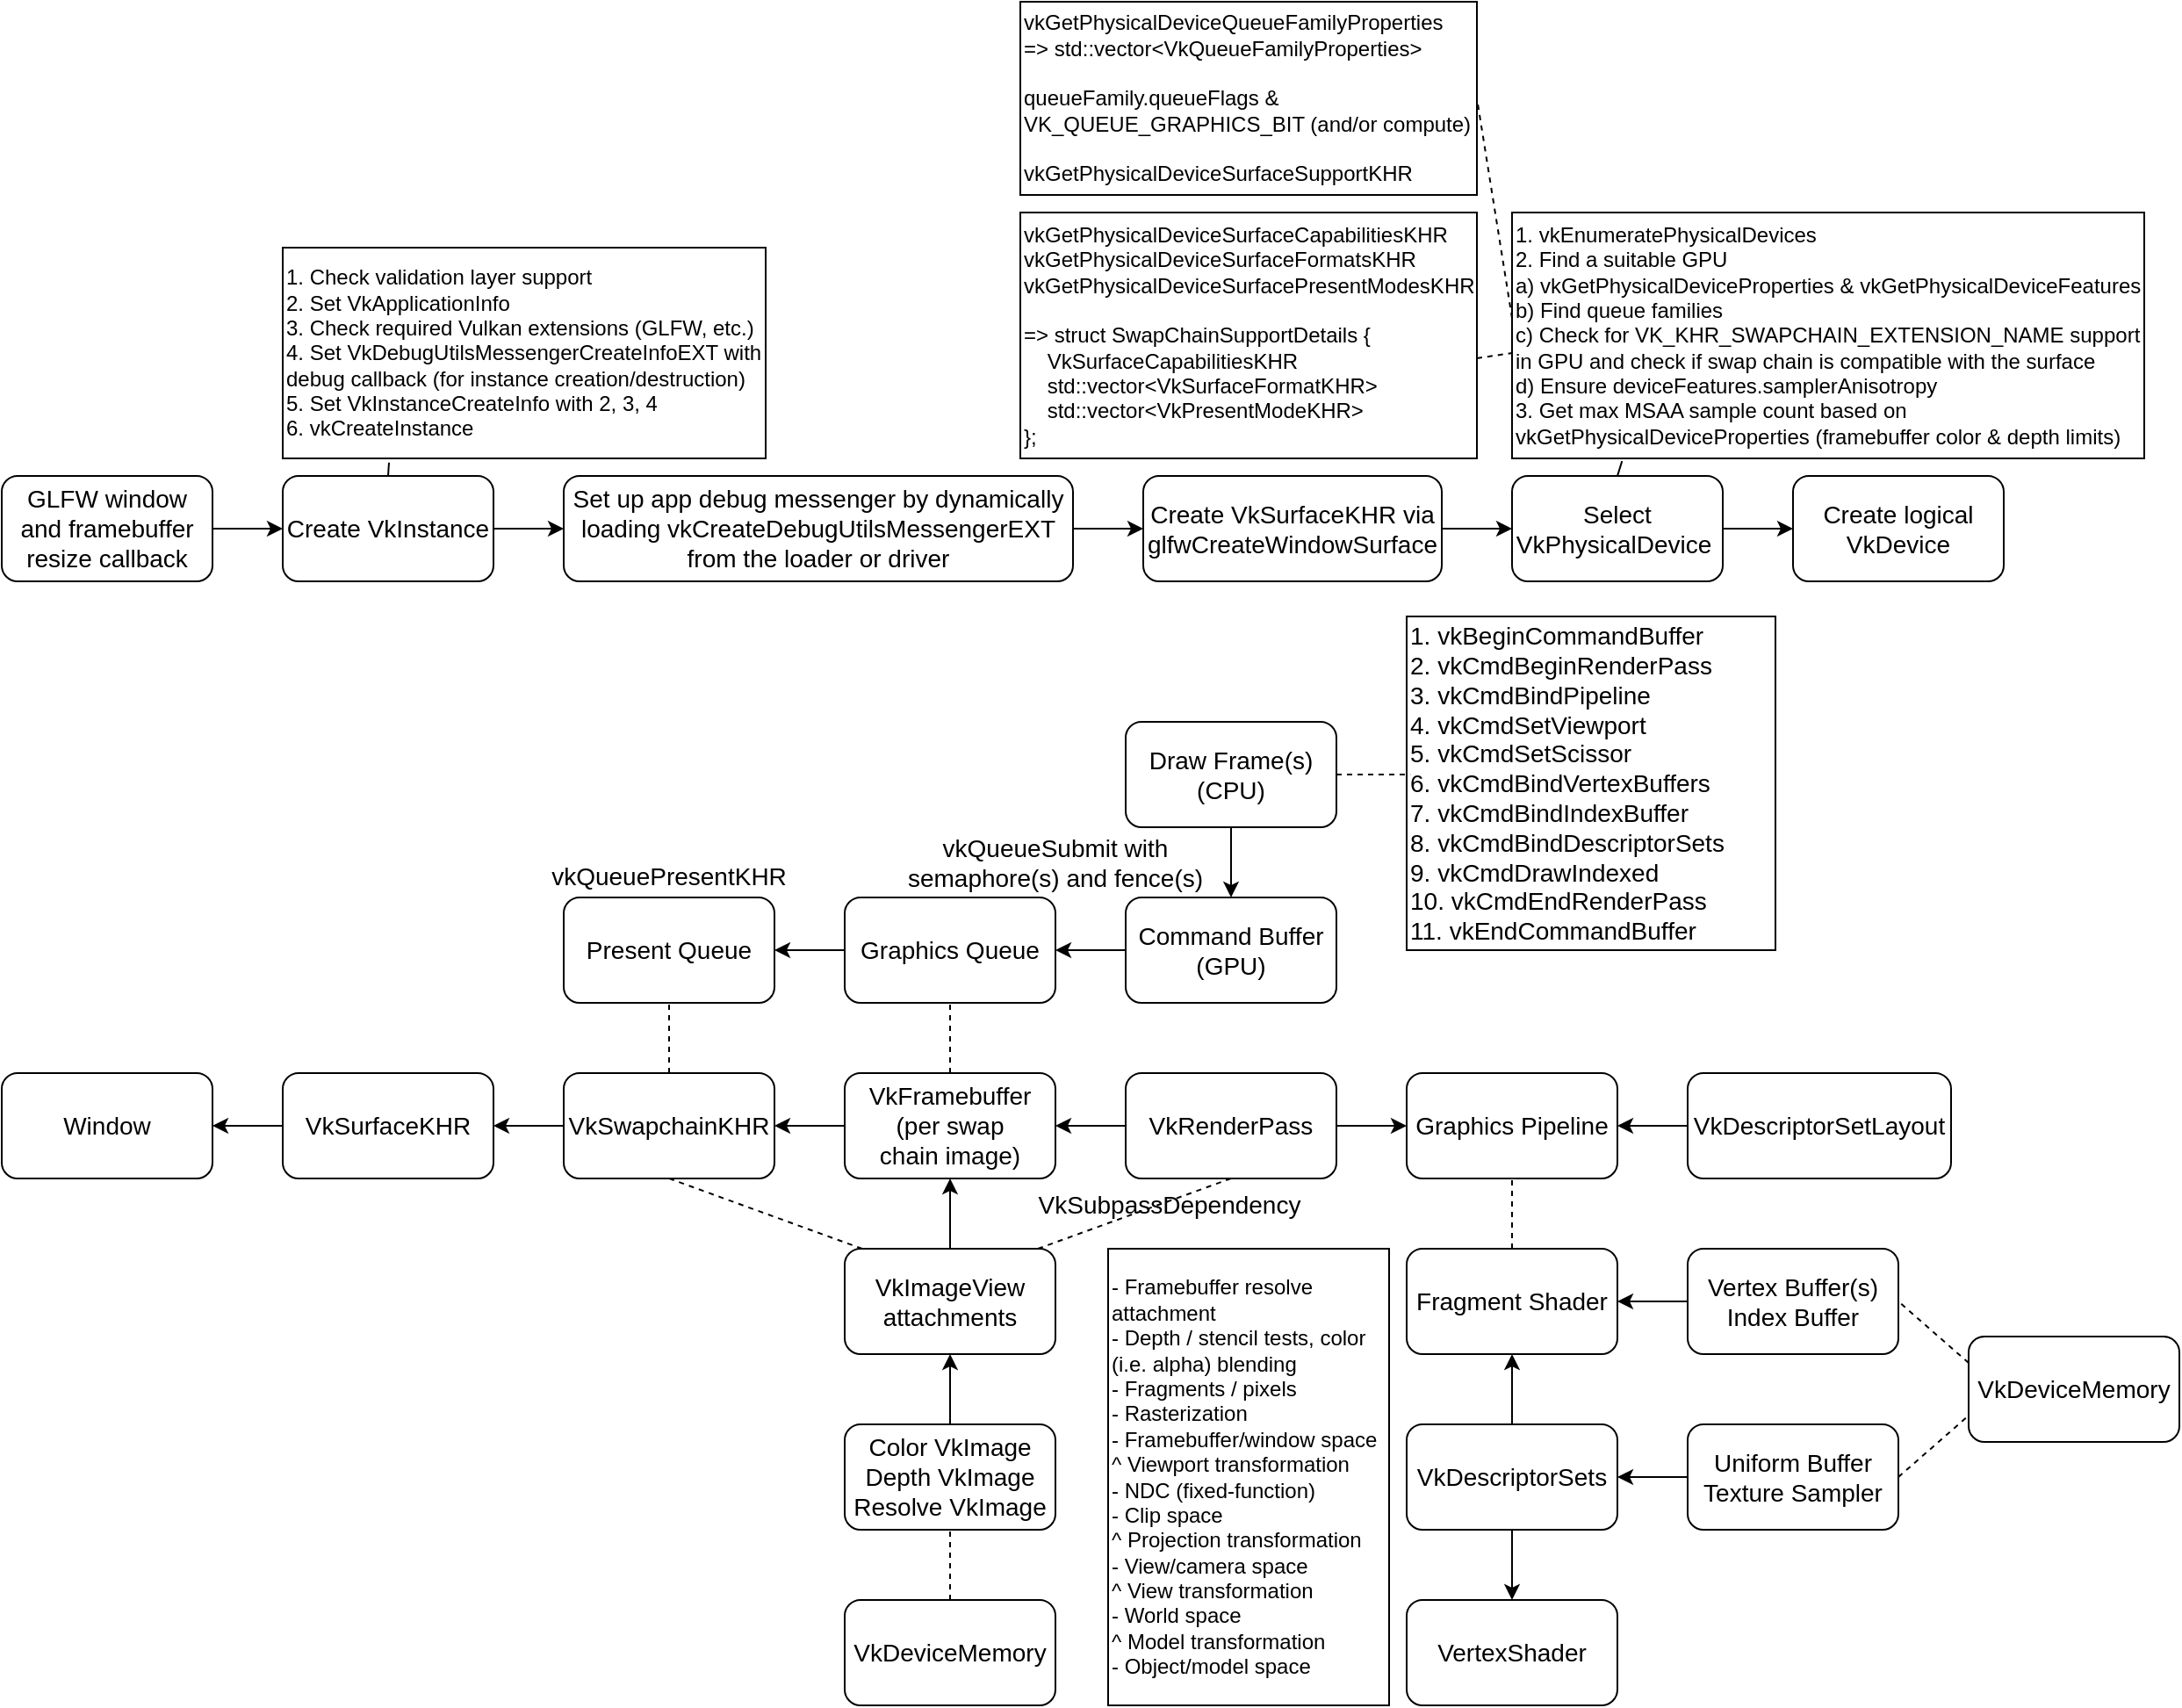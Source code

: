 <mxfile version="24.2.0" type="device">
  <diagram name="Page-1" id="_fkxvZBQSQZJkFAyOJGf">
    <mxGraphModel dx="1235" dy="1714" grid="1" gridSize="10" guides="1" tooltips="1" connect="1" arrows="1" fold="1" page="1" pageScale="1" pageWidth="850" pageHeight="1100" math="0" shadow="0">
      <root>
        <mxCell id="0" />
        <mxCell id="1" parent="0" />
        <mxCell id="I5Z_sufWO4S1ydB13wSw-4" value="&lt;div&gt;&lt;span style=&quot;font-size: 14px;&quot;&gt;GLFW window and framebuffer resize callback&lt;/span&gt;&lt;/div&gt;" style="rounded=1;whiteSpace=wrap;html=1;" vertex="1" parent="1">
          <mxGeometry x="40" y="40" width="120" height="60" as="geometry" />
        </mxCell>
        <mxCell id="I5Z_sufWO4S1ydB13wSw-5" value="&lt;div&gt;&lt;span style=&quot;font-size: 14px;&quot;&gt;Create VkInstance&lt;/span&gt;&lt;/div&gt;" style="rounded=1;whiteSpace=wrap;html=1;" vertex="1" parent="1">
          <mxGeometry x="200" y="40" width="120" height="60" as="geometry" />
        </mxCell>
        <mxCell id="I5Z_sufWO4S1ydB13wSw-6" value="&lt;div&gt;&lt;span style=&quot;font-size: 14px;&quot;&gt;Set up app debug messenger by dynamically loading&amp;nbsp;&lt;/span&gt;&lt;span style=&quot;background-color: initial; font-size: 14px;&quot;&gt;vkCreateDebugUtilsMessengerEXT from the loader or driver&lt;/span&gt;&lt;/div&gt;" style="rounded=1;whiteSpace=wrap;html=1;" vertex="1" parent="1">
          <mxGeometry x="360" y="40" width="290" height="60" as="geometry" />
        </mxCell>
        <mxCell id="I5Z_sufWO4S1ydB13wSw-7" value="&lt;div&gt;&lt;span style=&quot;font-size: 14px;&quot;&gt;Create VkSurfaceKHR via glfwCreateWindowSurface&lt;/span&gt;&lt;/div&gt;" style="rounded=1;whiteSpace=wrap;html=1;" vertex="1" parent="1">
          <mxGeometry x="690" y="40" width="170" height="60" as="geometry" />
        </mxCell>
        <mxCell id="I5Z_sufWO4S1ydB13wSw-8" value="" style="endArrow=classic;html=1;rounded=0;exitX=1;exitY=0.5;exitDx=0;exitDy=0;entryX=0;entryY=0.5;entryDx=0;entryDy=0;" edge="1" parent="1" source="I5Z_sufWO4S1ydB13wSw-4" target="I5Z_sufWO4S1ydB13wSw-5">
          <mxGeometry width="50" height="50" relative="1" as="geometry">
            <mxPoint x="200" y="170" as="sourcePoint" />
            <mxPoint x="250" y="120" as="targetPoint" />
          </mxGeometry>
        </mxCell>
        <mxCell id="I5Z_sufWO4S1ydB13wSw-9" value="" style="endArrow=classic;html=1;rounded=0;exitX=1;exitY=0.5;exitDx=0;exitDy=0;entryX=0;entryY=0.5;entryDx=0;entryDy=0;" edge="1" parent="1" source="I5Z_sufWO4S1ydB13wSw-5" target="I5Z_sufWO4S1ydB13wSw-6">
          <mxGeometry width="50" height="50" relative="1" as="geometry">
            <mxPoint x="340" y="160" as="sourcePoint" />
            <mxPoint x="390" y="110" as="targetPoint" />
          </mxGeometry>
        </mxCell>
        <mxCell id="I5Z_sufWO4S1ydB13wSw-10" value="" style="endArrow=classic;html=1;rounded=0;exitX=1;exitY=0.5;exitDx=0;exitDy=0;entryX=0;entryY=0.5;entryDx=0;entryDy=0;" edge="1" parent="1" source="I5Z_sufWO4S1ydB13wSw-6" target="I5Z_sufWO4S1ydB13wSw-7">
          <mxGeometry width="50" height="50" relative="1" as="geometry">
            <mxPoint x="510" y="140" as="sourcePoint" />
            <mxPoint x="560" y="90" as="targetPoint" />
          </mxGeometry>
        </mxCell>
        <mxCell id="I5Z_sufWO4S1ydB13wSw-11" value="&lt;div&gt;&lt;span style=&quot;font-size: 14px;&quot;&gt;Select VkPhysicalDevice&amp;nbsp;&lt;/span&gt;&lt;/div&gt;" style="rounded=1;whiteSpace=wrap;html=1;" vertex="1" parent="1">
          <mxGeometry x="900" y="40" width="120" height="60" as="geometry" />
        </mxCell>
        <mxCell id="I5Z_sufWO4S1ydB13wSw-12" value="" style="endArrow=classic;html=1;rounded=0;exitX=1;exitY=0.5;exitDx=0;exitDy=0;entryX=0;entryY=0.5;entryDx=0;entryDy=0;" edge="1" parent="1" source="I5Z_sufWO4S1ydB13wSw-7" target="I5Z_sufWO4S1ydB13wSw-11">
          <mxGeometry width="50" height="50" relative="1" as="geometry">
            <mxPoint x="680" y="190" as="sourcePoint" />
            <mxPoint x="730" y="140" as="targetPoint" />
          </mxGeometry>
        </mxCell>
        <mxCell id="I5Z_sufWO4S1ydB13wSw-13" value="&lt;div&gt;&lt;span style=&quot;font-size: 14px;&quot;&gt;Create logical VkDevice&lt;/span&gt;&lt;/div&gt;" style="rounded=1;whiteSpace=wrap;html=1;" vertex="1" parent="1">
          <mxGeometry x="1060" y="40" width="120" height="60" as="geometry" />
        </mxCell>
        <mxCell id="I5Z_sufWO4S1ydB13wSw-14" value="" style="endArrow=classic;html=1;rounded=0;exitX=1;exitY=0.5;exitDx=0;exitDy=0;entryX=0;entryY=0.5;entryDx=0;entryDy=0;" edge="1" parent="1" source="I5Z_sufWO4S1ydB13wSw-11" target="I5Z_sufWO4S1ydB13wSw-13">
          <mxGeometry width="50" height="50" relative="1" as="geometry">
            <mxPoint x="800" y="140" as="sourcePoint" />
            <mxPoint x="850" y="90" as="targetPoint" />
          </mxGeometry>
        </mxCell>
        <mxCell id="I5Z_sufWO4S1ydB13wSw-15" value="1. Check validation layer support&lt;div&gt;2. Set VkApplicationInfo&lt;/div&gt;&lt;div&gt;3. Check required Vulkan extensions (GLFW, etc.)&lt;/div&gt;&lt;div&gt;4. Set VkDebugUtilsMessengerCreateInfoEXT with debug callback (for instance creation/destruction)&lt;/div&gt;&lt;div&gt;5. Set VkInstanceCreateInfo with 2, 3, 4&lt;/div&gt;&lt;div&gt;6. vkCreateInstance&lt;/div&gt;" style="rounded=0;whiteSpace=wrap;html=1;align=left;" vertex="1" parent="1">
          <mxGeometry x="200" y="-90" width="275" height="120" as="geometry" />
        </mxCell>
        <mxCell id="I5Z_sufWO4S1ydB13wSw-17" value="1. vkEnumeratePhysicalDevices&lt;div&gt;2. Find a suitable GPU&lt;/div&gt;&lt;div&gt;a) vkGetPhysicalDeviceProperties &amp;amp; vkGetPhysicalDeviceFeatures&lt;/div&gt;&lt;div&gt;b) Find queue families&lt;/div&gt;&lt;div&gt;c) Check for&amp;nbsp;VK_KHR_SWAPCHAIN_EXTENSION_NAME support in GPU and check if swap chain is compatible with the surface&lt;/div&gt;&lt;div&gt;d) Ensure deviceFeatures.samplerAnisotropy&lt;/div&gt;&lt;div&gt;3. Get max MSAA sample count based on vkGetPhysicalDeviceProperties (framebuffer color &amp;amp; depth limits)&lt;/div&gt;" style="rounded=0;whiteSpace=wrap;html=1;align=left;" vertex="1" parent="1">
          <mxGeometry x="900" y="-110" width="360" height="140" as="geometry" />
        </mxCell>
        <mxCell id="I5Z_sufWO4S1ydB13wSw-18" value="vkGetPhysicalDeviceSurfaceCapabilitiesKHR&lt;div&gt;vkGetPhysicalDeviceSurfaceFormatsKHR&lt;/div&gt;&lt;div&gt;vkGetPhysicalDeviceSurfacePresentModesKHR&lt;/div&gt;&lt;div&gt;&lt;br&gt;&lt;/div&gt;&lt;div&gt;=&amp;gt; struct SwapChainSupportDetails {&lt;/div&gt;&lt;div&gt;&amp;nbsp; &amp;nbsp; VkSurfaceCapabilitiesKHR&lt;/div&gt;&lt;div&gt;&amp;nbsp; &amp;nbsp; std::vector&amp;lt;VkSurfaceFormatKHR&amp;gt;&lt;/div&gt;&lt;div&gt;&amp;nbsp; &amp;nbsp; std::vector&amp;lt;VkPresentModeKHR&amp;gt;&lt;/div&gt;&lt;div&gt;};&lt;/div&gt;" style="rounded=0;whiteSpace=wrap;html=1;align=left;" vertex="1" parent="1">
          <mxGeometry x="620" y="-110" width="260" height="140" as="geometry" />
        </mxCell>
        <mxCell id="I5Z_sufWO4S1ydB13wSw-20" value="" style="endArrow=none;dashed=1;html=1;rounded=0;" edge="1" parent="1">
          <mxGeometry width="50" height="50" relative="1" as="geometry">
            <mxPoint x="880" y="-27" as="sourcePoint" />
            <mxPoint x="900" y="-30" as="targetPoint" />
          </mxGeometry>
        </mxCell>
        <mxCell id="I5Z_sufWO4S1ydB13wSw-21" value="vkGetPhysicalDeviceQueueFamilyProperties &lt;br&gt;=&amp;gt; std::vector&amp;lt;VkQueueFamilyProperties&amp;gt;&lt;div&gt;&lt;br&gt;&lt;div&gt;queueFamily.queueFlags &amp;amp; VK_QUEUE_GRAPHICS_BIT (and/or compute)&lt;/div&gt;&lt;div&gt;&lt;br&gt;&lt;div&gt;vkGetPhysicalDeviceSurfaceSupportKHR&lt;/div&gt;&lt;/div&gt;&lt;/div&gt;" style="rounded=0;whiteSpace=wrap;html=1;align=left;" vertex="1" parent="1">
          <mxGeometry x="620" y="-230" width="260" height="110" as="geometry" />
        </mxCell>
        <mxCell id="I5Z_sufWO4S1ydB13wSw-22" value="" style="endArrow=none;dashed=1;html=1;rounded=0;entryX=1;entryY=0.5;entryDx=0;entryDy=0;" edge="1" parent="1" target="I5Z_sufWO4S1ydB13wSw-21">
          <mxGeometry width="50" height="50" relative="1" as="geometry">
            <mxPoint x="900" y="-50" as="sourcePoint" />
            <mxPoint x="950" y="-180" as="targetPoint" />
          </mxGeometry>
        </mxCell>
        <mxCell id="I5Z_sufWO4S1ydB13wSw-24" value="" style="endArrow=none;html=1;rounded=0;exitX=0.5;exitY=0;exitDx=0;exitDy=0;entryX=0.174;entryY=1.011;entryDx=0;entryDy=0;entryPerimeter=0;" edge="1" parent="1" source="I5Z_sufWO4S1ydB13wSw-11" target="I5Z_sufWO4S1ydB13wSw-17">
          <mxGeometry width="50" height="50" relative="1" as="geometry">
            <mxPoint x="970" y="190" as="sourcePoint" />
            <mxPoint x="1020" y="140" as="targetPoint" />
          </mxGeometry>
        </mxCell>
        <mxCell id="I5Z_sufWO4S1ydB13wSw-25" value="" style="endArrow=none;html=1;rounded=0;exitX=0.5;exitY=0;exitDx=0;exitDy=0;entryX=0.22;entryY=1.02;entryDx=0;entryDy=0;entryPerimeter=0;" edge="1" parent="1" source="I5Z_sufWO4S1ydB13wSw-5" target="I5Z_sufWO4S1ydB13wSw-15">
          <mxGeometry width="50" height="50" relative="1" as="geometry">
            <mxPoint x="140" y="40" as="sourcePoint" />
            <mxPoint x="190" y="-10" as="targetPoint" />
          </mxGeometry>
        </mxCell>
        <mxCell id="I5Z_sufWO4S1ydB13wSw-26" value="&lt;div&gt;&lt;span style=&quot;font-size: 14px;&quot;&gt;VkSwapchainKHR&lt;/span&gt;&lt;/div&gt;" style="rounded=1;whiteSpace=wrap;html=1;" vertex="1" parent="1">
          <mxGeometry x="360" y="380" width="120" height="60" as="geometry" />
        </mxCell>
        <mxCell id="I5Z_sufWO4S1ydB13wSw-27" value="&lt;div&gt;&lt;span style=&quot;font-size: 14px;&quot;&gt;VkSurfaceKHR&lt;/span&gt;&lt;/div&gt;" style="rounded=1;whiteSpace=wrap;html=1;" vertex="1" parent="1">
          <mxGeometry x="200" y="380" width="120" height="60" as="geometry" />
        </mxCell>
        <mxCell id="I5Z_sufWO4S1ydB13wSw-28" value="&lt;div&gt;&lt;span style=&quot;font-size: 14px;&quot;&gt;Window&lt;/span&gt;&lt;/div&gt;" style="rounded=1;whiteSpace=wrap;html=1;" vertex="1" parent="1">
          <mxGeometry x="40" y="380" width="120" height="60" as="geometry" />
        </mxCell>
        <mxCell id="I5Z_sufWO4S1ydB13wSw-29" value="" style="endArrow=classic;html=1;rounded=0;entryX=1;entryY=0.5;entryDx=0;entryDy=0;exitX=0;exitY=0.5;exitDx=0;exitDy=0;" edge="1" parent="1" source="I5Z_sufWO4S1ydB13wSw-26" target="I5Z_sufWO4S1ydB13wSw-27">
          <mxGeometry width="50" height="50" relative="1" as="geometry">
            <mxPoint x="340" y="550" as="sourcePoint" />
            <mxPoint x="390" y="500" as="targetPoint" />
          </mxGeometry>
        </mxCell>
        <mxCell id="I5Z_sufWO4S1ydB13wSw-30" value="" style="endArrow=classic;html=1;rounded=0;entryX=1;entryY=0.5;entryDx=0;entryDy=0;exitX=0;exitY=0.5;exitDx=0;exitDy=0;" edge="1" parent="1" source="I5Z_sufWO4S1ydB13wSw-27" target="I5Z_sufWO4S1ydB13wSw-28">
          <mxGeometry width="50" height="50" relative="1" as="geometry">
            <mxPoint x="160" y="550" as="sourcePoint" />
            <mxPoint x="210" y="500" as="targetPoint" />
          </mxGeometry>
        </mxCell>
        <mxCell id="I5Z_sufWO4S1ydB13wSw-31" value="&lt;div&gt;&lt;span style=&quot;font-size: 14px;&quot;&gt;VkFramebuffer (per swap &lt;br&gt;chain image)&lt;/span&gt;&lt;/div&gt;" style="rounded=1;whiteSpace=wrap;html=1;" vertex="1" parent="1">
          <mxGeometry x="520" y="380" width="120" height="60" as="geometry" />
        </mxCell>
        <mxCell id="I5Z_sufWO4S1ydB13wSw-32" value="" style="endArrow=classic;html=1;rounded=0;entryX=1;entryY=0.5;entryDx=0;entryDy=0;exitX=0;exitY=0.5;exitDx=0;exitDy=0;" edge="1" parent="1" source="I5Z_sufWO4S1ydB13wSw-31" target="I5Z_sufWO4S1ydB13wSw-26">
          <mxGeometry width="50" height="50" relative="1" as="geometry">
            <mxPoint x="470" y="530" as="sourcePoint" />
            <mxPoint x="520" y="480" as="targetPoint" />
          </mxGeometry>
        </mxCell>
        <mxCell id="I5Z_sufWO4S1ydB13wSw-33" value="&lt;div&gt;&lt;span style=&quot;font-size: 14px;&quot;&gt;VkImageView attachments&lt;/span&gt;&lt;/div&gt;" style="rounded=1;whiteSpace=wrap;html=1;" vertex="1" parent="1">
          <mxGeometry x="520" y="480" width="120" height="60" as="geometry" />
        </mxCell>
        <mxCell id="I5Z_sufWO4S1ydB13wSw-34" value="" style="endArrow=classic;html=1;rounded=0;entryX=0.5;entryY=1;entryDx=0;entryDy=0;exitX=0.5;exitY=0;exitDx=0;exitDy=0;" edge="1" parent="1" source="I5Z_sufWO4S1ydB13wSw-33" target="I5Z_sufWO4S1ydB13wSw-31">
          <mxGeometry width="50" height="50" relative="1" as="geometry">
            <mxPoint x="600" y="550" as="sourcePoint" />
            <mxPoint x="650" y="500" as="targetPoint" />
          </mxGeometry>
        </mxCell>
        <mxCell id="I5Z_sufWO4S1ydB13wSw-35" value="" style="endArrow=none;dashed=1;html=1;rounded=0;entryX=0.5;entryY=1;entryDx=0;entryDy=0;exitX=0.083;exitY=0;exitDx=0;exitDy=0;exitPerimeter=0;" edge="1" parent="1" source="I5Z_sufWO4S1ydB13wSw-33" target="I5Z_sufWO4S1ydB13wSw-26">
          <mxGeometry width="50" height="50" relative="1" as="geometry">
            <mxPoint x="420" y="530" as="sourcePoint" />
            <mxPoint x="470" y="480" as="targetPoint" />
          </mxGeometry>
        </mxCell>
        <mxCell id="I5Z_sufWO4S1ydB13wSw-36" value="&lt;div&gt;&lt;span style=&quot;font-size: 14px;&quot;&gt;Color VkImage&lt;/span&gt;&lt;/div&gt;&lt;div&gt;&lt;span style=&quot;font-size: 14px;&quot;&gt;Depth VkImage&lt;/span&gt;&lt;/div&gt;&lt;div&gt;&lt;span style=&quot;font-size: 14px;&quot;&gt;Resolve VkImage&lt;/span&gt;&lt;/div&gt;" style="rounded=1;whiteSpace=wrap;html=1;" vertex="1" parent="1">
          <mxGeometry x="520" y="580" width="120" height="60" as="geometry" />
        </mxCell>
        <mxCell id="I5Z_sufWO4S1ydB13wSw-37" value="" style="endArrow=classic;html=1;rounded=0;exitX=0.5;exitY=0;exitDx=0;exitDy=0;entryX=0.5;entryY=1;entryDx=0;entryDy=0;" edge="1" parent="1" source="I5Z_sufWO4S1ydB13wSw-36" target="I5Z_sufWO4S1ydB13wSw-33">
          <mxGeometry width="50" height="50" relative="1" as="geometry">
            <mxPoint x="730" y="620" as="sourcePoint" />
            <mxPoint x="780" y="570" as="targetPoint" />
          </mxGeometry>
        </mxCell>
        <mxCell id="I5Z_sufWO4S1ydB13wSw-38" value="&lt;div&gt;&lt;span style=&quot;font-size: 14px;&quot;&gt;VkDeviceMemory&lt;/span&gt;&lt;/div&gt;" style="rounded=1;whiteSpace=wrap;html=1;" vertex="1" parent="1">
          <mxGeometry x="520" y="680" width="120" height="60" as="geometry" />
        </mxCell>
        <mxCell id="I5Z_sufWO4S1ydB13wSw-39" value="" style="endArrow=none;dashed=1;html=1;rounded=0;exitX=0.5;exitY=0;exitDx=0;exitDy=0;entryX=0.5;entryY=1;entryDx=0;entryDy=0;" edge="1" parent="1" source="I5Z_sufWO4S1ydB13wSw-38" target="I5Z_sufWO4S1ydB13wSw-36">
          <mxGeometry width="50" height="50" relative="1" as="geometry">
            <mxPoint x="490" y="690" as="sourcePoint" />
            <mxPoint x="540" y="640" as="targetPoint" />
          </mxGeometry>
        </mxCell>
        <mxCell id="I5Z_sufWO4S1ydB13wSw-40" value="&lt;div&gt;&lt;span style=&quot;font-size: 14px;&quot;&gt;VkRenderPass&lt;/span&gt;&lt;/div&gt;" style="rounded=1;whiteSpace=wrap;html=1;" vertex="1" parent="1">
          <mxGeometry x="680" y="380" width="120" height="60" as="geometry" />
        </mxCell>
        <mxCell id="I5Z_sufWO4S1ydB13wSw-41" value="" style="endArrow=classic;html=1;rounded=0;entryX=1;entryY=0.5;entryDx=0;entryDy=0;exitX=0;exitY=0.5;exitDx=0;exitDy=0;" edge="1" parent="1" source="I5Z_sufWO4S1ydB13wSw-40" target="I5Z_sufWO4S1ydB13wSw-31">
          <mxGeometry width="50" height="50" relative="1" as="geometry">
            <mxPoint x="720" y="520" as="sourcePoint" />
            <mxPoint x="770" y="470" as="targetPoint" />
          </mxGeometry>
        </mxCell>
        <mxCell id="I5Z_sufWO4S1ydB13wSw-42" value="" style="endArrow=none;dashed=1;html=1;rounded=0;entryX=0.5;entryY=1;entryDx=0;entryDy=0;" edge="1" parent="1" target="I5Z_sufWO4S1ydB13wSw-40">
          <mxGeometry width="50" height="50" relative="1" as="geometry">
            <mxPoint x="630" y="480" as="sourcePoint" />
            <mxPoint x="760" y="460" as="targetPoint" />
          </mxGeometry>
        </mxCell>
        <mxCell id="I5Z_sufWO4S1ydB13wSw-44" value="&lt;div&gt;&lt;span style=&quot;font-size: 14px;&quot;&gt;Command Buffer (GPU)&lt;/span&gt;&lt;/div&gt;" style="rounded=1;whiteSpace=wrap;html=1;" vertex="1" parent="1">
          <mxGeometry x="680" y="280" width="120" height="60" as="geometry" />
        </mxCell>
        <mxCell id="I5Z_sufWO4S1ydB13wSw-48" value="&lt;div&gt;&lt;span style=&quot;font-size: 14px;&quot;&gt;Graphics Queue&lt;/span&gt;&lt;/div&gt;" style="rounded=1;whiteSpace=wrap;html=1;" vertex="1" parent="1">
          <mxGeometry x="520" y="280" width="120" height="60" as="geometry" />
        </mxCell>
        <mxCell id="I5Z_sufWO4S1ydB13wSw-51" value="&lt;div&gt;&lt;span style=&quot;font-size: 14px;&quot;&gt;Draw Frame(s) (CPU)&lt;/span&gt;&lt;/div&gt;" style="rounded=1;whiteSpace=wrap;html=1;" vertex="1" parent="1">
          <mxGeometry x="680" y="180" width="120" height="60" as="geometry" />
        </mxCell>
        <mxCell id="I5Z_sufWO4S1ydB13wSw-54" value="&lt;div&gt;&lt;span style=&quot;font-size: 14px;&quot;&gt;Graphics Pipeline&lt;/span&gt;&lt;/div&gt;" style="rounded=1;whiteSpace=wrap;html=1;" vertex="1" parent="1">
          <mxGeometry x="840" y="380" width="120" height="60" as="geometry" />
        </mxCell>
        <mxCell id="I5Z_sufWO4S1ydB13wSw-62" value="&lt;div&gt;&lt;span style=&quot;font-size: 14px;&quot;&gt;VkDescriptorSets&lt;/span&gt;&lt;/div&gt;" style="rounded=1;whiteSpace=wrap;html=1;" vertex="1" parent="1">
          <mxGeometry x="840" y="580" width="120" height="60" as="geometry" />
        </mxCell>
        <mxCell id="I5Z_sufWO4S1ydB13wSw-64" value="&lt;div&gt;&lt;span style=&quot;font-size: 14px;&quot;&gt;Uniform Buffer&lt;/span&gt;&lt;/div&gt;&lt;div&gt;&lt;span style=&quot;font-size: 14px;&quot;&gt;Texture Sampler&lt;/span&gt;&lt;/div&gt;" style="rounded=1;whiteSpace=wrap;html=1;" vertex="1" parent="1">
          <mxGeometry x="1000" y="580" width="120" height="60" as="geometry" />
        </mxCell>
        <mxCell id="I5Z_sufWO4S1ydB13wSw-66" value="&lt;div&gt;&lt;span style=&quot;font-size: 14px;&quot;&gt;Vertex Buffer(s)&lt;/span&gt;&lt;/div&gt;&lt;div&gt;&lt;span style=&quot;font-size: 14px;&quot;&gt;Index Buffer&lt;/span&gt;&lt;/div&gt;" style="rounded=1;whiteSpace=wrap;html=1;" vertex="1" parent="1">
          <mxGeometry x="1000" y="480" width="120" height="60" as="geometry" />
        </mxCell>
        <mxCell id="I5Z_sufWO4S1ydB13wSw-46" value="&lt;font style=&quot;font-size: 14px;&quot;&gt;VkSubpassDependency&lt;/font&gt;" style="text;html=1;align=center;verticalAlign=middle;whiteSpace=wrap;rounded=0;" vertex="1" parent="1">
          <mxGeometry x="620" y="450" width="170" height="10" as="geometry" />
        </mxCell>
        <mxCell id="I5Z_sufWO4S1ydB13wSw-70" value="" style="endArrow=classic;html=1;rounded=0;exitX=0;exitY=0.5;exitDx=0;exitDy=0;entryX=1;entryY=0.5;entryDx=0;entryDy=0;" edge="1" parent="1" source="I5Z_sufWO4S1ydB13wSw-64" target="I5Z_sufWO4S1ydB13wSw-62">
          <mxGeometry width="50" height="50" relative="1" as="geometry">
            <mxPoint x="1070" y="590" as="sourcePoint" />
            <mxPoint x="1120" y="540" as="targetPoint" />
          </mxGeometry>
        </mxCell>
        <mxCell id="I5Z_sufWO4S1ydB13wSw-71" value="&lt;div&gt;&lt;span style=&quot;font-size: 14px;&quot;&gt;VkDeviceMemory&lt;/span&gt;&lt;/div&gt;" style="rounded=1;whiteSpace=wrap;html=1;" vertex="1" parent="1">
          <mxGeometry x="1160" y="530" width="120" height="60" as="geometry" />
        </mxCell>
        <mxCell id="I5Z_sufWO4S1ydB13wSw-72" value="" style="endArrow=none;dashed=1;html=1;rounded=0;exitX=0;exitY=0.25;exitDx=0;exitDy=0;entryX=1;entryY=0.5;entryDx=0;entryDy=0;" edge="1" parent="1" source="I5Z_sufWO4S1ydB13wSw-71" target="I5Z_sufWO4S1ydB13wSw-66">
          <mxGeometry width="50" height="50" relative="1" as="geometry">
            <mxPoint x="860" y="590" as="sourcePoint" />
            <mxPoint x="910" y="540" as="targetPoint" />
          </mxGeometry>
        </mxCell>
        <mxCell id="I5Z_sufWO4S1ydB13wSw-74" value="" style="endArrow=classic;html=1;rounded=0;exitX=0;exitY=0.5;exitDx=0;exitDy=0;entryX=1;entryY=0.5;entryDx=0;entryDy=0;" edge="1" parent="1" source="I5Z_sufWO4S1ydB13wSw-44" target="I5Z_sufWO4S1ydB13wSw-48">
          <mxGeometry width="50" height="50" relative="1" as="geometry">
            <mxPoint x="980" y="380" as="sourcePoint" />
            <mxPoint x="1030" y="330" as="targetPoint" />
          </mxGeometry>
        </mxCell>
        <mxCell id="I5Z_sufWO4S1ydB13wSw-75" value="&lt;font style=&quot;font-size: 14px;&quot;&gt;vkQueueSubmit with semaphore(s) and fence(s)&lt;/font&gt;" style="text;html=1;align=center;verticalAlign=middle;whiteSpace=wrap;rounded=0;" vertex="1" parent="1">
          <mxGeometry x="550" y="240" width="180" height="40" as="geometry" />
        </mxCell>
        <mxCell id="I5Z_sufWO4S1ydB13wSw-76" style="edgeStyle=orthogonalEdgeStyle;rounded=0;orthogonalLoop=1;jettySize=auto;html=1;exitX=0.5;exitY=1;exitDx=0;exitDy=0;" edge="1" parent="1" source="I5Z_sufWO4S1ydB13wSw-75" target="I5Z_sufWO4S1ydB13wSw-75">
          <mxGeometry relative="1" as="geometry" />
        </mxCell>
        <mxCell id="I5Z_sufWO4S1ydB13wSw-77" value="" style="endArrow=classic;html=1;rounded=0;entryX=0.5;entryY=0;entryDx=0;entryDy=0;exitX=0.5;exitY=1;exitDx=0;exitDy=0;" edge="1" parent="1" source="I5Z_sufWO4S1ydB13wSw-51" target="I5Z_sufWO4S1ydB13wSw-44">
          <mxGeometry width="50" height="50" relative="1" as="geometry">
            <mxPoint x="790" y="430" as="sourcePoint" />
            <mxPoint x="840" y="380" as="targetPoint" />
          </mxGeometry>
        </mxCell>
        <mxCell id="I5Z_sufWO4S1ydB13wSw-79" value="" style="endArrow=classic;html=1;rounded=0;exitX=1;exitY=0.5;exitDx=0;exitDy=0;entryX=0;entryY=0.5;entryDx=0;entryDy=0;" edge="1" parent="1" source="I5Z_sufWO4S1ydB13wSw-40" target="I5Z_sufWO4S1ydB13wSw-54">
          <mxGeometry width="50" height="50" relative="1" as="geometry">
            <mxPoint x="810" y="430" as="sourcePoint" />
            <mxPoint x="860" y="380" as="targetPoint" />
          </mxGeometry>
        </mxCell>
        <mxCell id="I5Z_sufWO4S1ydB13wSw-80" value="&lt;font style=&quot;font-size: 14px;&quot;&gt;1. vkBeginCommandBuffer&lt;/font&gt;&lt;div&gt;&lt;font style=&quot;font-size: 14px;&quot;&gt;2. vkCmdBeginRenderPass&lt;/font&gt;&lt;/div&gt;&lt;div&gt;&lt;font style=&quot;font-size: 14px;&quot;&gt;3. vkCmdBindPipeline&lt;/font&gt;&lt;/div&gt;&lt;div&gt;&lt;font style=&quot;font-size: 14px;&quot;&gt;4. vkCmdSetViewport&lt;/font&gt;&lt;/div&gt;&lt;div&gt;&lt;font style=&quot;font-size: 14px;&quot;&gt;5. vkCmdSetScissor&lt;/font&gt;&lt;/div&gt;&lt;div&gt;&lt;font style=&quot;font-size: 14px;&quot;&gt;6. vkCmdBindVertexBuffers&lt;/font&gt;&lt;/div&gt;&lt;div&gt;&lt;font style=&quot;font-size: 14px;&quot;&gt;7. vkCmdBindIndexBuffer&lt;/font&gt;&lt;/div&gt;&lt;div&gt;&lt;font style=&quot;font-size: 14px;&quot;&gt;8. vkCmdBindDescriptorSets&lt;/font&gt;&lt;/div&gt;&lt;div&gt;&lt;font style=&quot;font-size: 14px;&quot;&gt;9. vkCmdDrawIndexed&lt;/font&gt;&lt;/div&gt;&lt;div&gt;&lt;font style=&quot;font-size: 14px;&quot;&gt;10. vkCmdEndRenderPass&lt;/font&gt;&lt;/div&gt;&lt;div&gt;&lt;font style=&quot;font-size: 14px;&quot;&gt;11. vkEndCommandBuffer&lt;/font&gt;&lt;/div&gt;" style="rounded=0;whiteSpace=wrap;html=1;align=left;" vertex="1" parent="1">
          <mxGeometry x="840" y="120" width="210" height="190" as="geometry" />
        </mxCell>
        <mxCell id="I5Z_sufWO4S1ydB13wSw-81" value="" style="endArrow=none;dashed=1;html=1;rounded=0;exitX=1;exitY=0.5;exitDx=0;exitDy=0;entryX=0.01;entryY=0.474;entryDx=0;entryDy=0;entryPerimeter=0;" edge="1" parent="1" source="I5Z_sufWO4S1ydB13wSw-51" target="I5Z_sufWO4S1ydB13wSw-80">
          <mxGeometry width="50" height="50" relative="1" as="geometry">
            <mxPoint x="820" y="240" as="sourcePoint" />
            <mxPoint x="870" y="190" as="targetPoint" />
          </mxGeometry>
        </mxCell>
        <mxCell id="I5Z_sufWO4S1ydB13wSw-82" value="&lt;div&gt;&lt;span style=&quot;font-size: 14px;&quot;&gt;Present Queue&lt;/span&gt;&lt;/div&gt;" style="rounded=1;whiteSpace=wrap;html=1;" vertex="1" parent="1">
          <mxGeometry x="360" y="280" width="120" height="60" as="geometry" />
        </mxCell>
        <mxCell id="I5Z_sufWO4S1ydB13wSw-83" value="" style="endArrow=classic;html=1;rounded=0;exitX=0;exitY=0.5;exitDx=0;exitDy=0;entryX=1;entryY=0.5;entryDx=0;entryDy=0;" edge="1" parent="1" source="I5Z_sufWO4S1ydB13wSw-48" target="I5Z_sufWO4S1ydB13wSw-82">
          <mxGeometry width="50" height="50" relative="1" as="geometry">
            <mxPoint x="510" y="270" as="sourcePoint" />
            <mxPoint x="560" y="220" as="targetPoint" />
          </mxGeometry>
        </mxCell>
        <mxCell id="I5Z_sufWO4S1ydB13wSw-84" value="&lt;font style=&quot;font-size: 14px;&quot;&gt;vkQueuePresentKHR&lt;/font&gt;" style="text;html=1;align=center;verticalAlign=middle;whiteSpace=wrap;rounded=0;" vertex="1" parent="1">
          <mxGeometry x="350" y="255" width="140" height="25" as="geometry" />
        </mxCell>
        <mxCell id="I5Z_sufWO4S1ydB13wSw-85" value="" style="endArrow=none;dashed=1;html=1;rounded=0;exitX=0.5;exitY=0;exitDx=0;exitDy=0;entryX=0.5;entryY=1;entryDx=0;entryDy=0;" edge="1" parent="1" source="I5Z_sufWO4S1ydB13wSw-31" target="I5Z_sufWO4S1ydB13wSw-48">
          <mxGeometry width="50" height="50" relative="1" as="geometry">
            <mxPoint x="620" y="370" as="sourcePoint" />
            <mxPoint x="670" y="320" as="targetPoint" />
          </mxGeometry>
        </mxCell>
        <mxCell id="I5Z_sufWO4S1ydB13wSw-86" value="" style="endArrow=none;dashed=1;html=1;rounded=0;exitX=0.5;exitY=0;exitDx=0;exitDy=0;entryX=0.5;entryY=1;entryDx=0;entryDy=0;" edge="1" parent="1" source="I5Z_sufWO4S1ydB13wSw-26" target="I5Z_sufWO4S1ydB13wSw-82">
          <mxGeometry width="50" height="50" relative="1" as="geometry">
            <mxPoint x="420" y="360" as="sourcePoint" />
            <mxPoint x="470" y="310" as="targetPoint" />
          </mxGeometry>
        </mxCell>
        <mxCell id="I5Z_sufWO4S1ydB13wSw-87" value="" style="endArrow=none;dashed=1;html=1;rounded=0;exitX=1;exitY=0.5;exitDx=0;exitDy=0;entryX=0;entryY=0.75;entryDx=0;entryDy=0;" edge="1" parent="1" source="I5Z_sufWO4S1ydB13wSw-64" target="I5Z_sufWO4S1ydB13wSw-71">
          <mxGeometry width="50" height="50" relative="1" as="geometry">
            <mxPoint x="1230" y="430" as="sourcePoint" />
            <mxPoint x="1280" y="380" as="targetPoint" />
          </mxGeometry>
        </mxCell>
        <mxCell id="I5Z_sufWO4S1ydB13wSw-88" value="" style="endArrow=classic;html=1;rounded=0;exitX=0;exitY=0.5;exitDx=0;exitDy=0;entryX=1;entryY=0.5;entryDx=0;entryDy=0;" edge="1" parent="1" source="I5Z_sufWO4S1ydB13wSw-66" target="I5Z_sufWO4S1ydB13wSw-92">
          <mxGeometry width="50" height="50" relative="1" as="geometry">
            <mxPoint x="940" y="380" as="sourcePoint" />
            <mxPoint x="990" y="330" as="targetPoint" />
          </mxGeometry>
        </mxCell>
        <mxCell id="I5Z_sufWO4S1ydB13wSw-89" value="" style="endArrow=classic;html=1;rounded=0;entryX=0.5;entryY=1;entryDx=0;entryDy=0;exitX=0.5;exitY=0;exitDx=0;exitDy=0;" edge="1" parent="1" source="I5Z_sufWO4S1ydB13wSw-62" target="I5Z_sufWO4S1ydB13wSw-92">
          <mxGeometry width="50" height="50" relative="1" as="geometry">
            <mxPoint x="960" y="550" as="sourcePoint" />
            <mxPoint x="1010" y="500" as="targetPoint" />
          </mxGeometry>
        </mxCell>
        <mxCell id="I5Z_sufWO4S1ydB13wSw-92" value="&lt;div&gt;&lt;span style=&quot;font-size: 14px;&quot;&gt;Fragment Shader&lt;/span&gt;&lt;/div&gt;" style="rounded=1;whiteSpace=wrap;html=1;" vertex="1" parent="1">
          <mxGeometry x="840" y="480" width="120" height="60" as="geometry" />
        </mxCell>
        <mxCell id="I5Z_sufWO4S1ydB13wSw-93" value="&lt;div&gt;&lt;span style=&quot;font-size: 14px;&quot;&gt;VertexShader&lt;/span&gt;&lt;/div&gt;" style="rounded=1;whiteSpace=wrap;html=1;" vertex="1" parent="1">
          <mxGeometry x="840" y="680" width="120" height="60" as="geometry" />
        </mxCell>
        <mxCell id="I5Z_sufWO4S1ydB13wSw-95" value="" style="endArrow=classic;html=1;rounded=0;exitX=0.5;exitY=1;exitDx=0;exitDy=0;entryX=0.5;entryY=0;entryDx=0;entryDy=0;" edge="1" parent="1" source="I5Z_sufWO4S1ydB13wSw-62" target="I5Z_sufWO4S1ydB13wSw-93">
          <mxGeometry width="50" height="50" relative="1" as="geometry">
            <mxPoint x="1040" y="650" as="sourcePoint" />
            <mxPoint x="1090" y="600" as="targetPoint" />
          </mxGeometry>
        </mxCell>
        <mxCell id="I5Z_sufWO4S1ydB13wSw-96" value="&lt;div&gt;&lt;span style=&quot;font-size: 14px;&quot;&gt;VkDescriptorSetLayout&lt;/span&gt;&lt;/div&gt;" style="rounded=1;whiteSpace=wrap;html=1;" vertex="1" parent="1">
          <mxGeometry x="1000" y="380" width="150" height="60" as="geometry" />
        </mxCell>
        <mxCell id="I5Z_sufWO4S1ydB13wSw-97" value="" style="endArrow=classic;html=1;rounded=0;entryX=1;entryY=0.5;entryDx=0;entryDy=0;exitX=0;exitY=0.5;exitDx=0;exitDy=0;" edge="1" parent="1" source="I5Z_sufWO4S1ydB13wSw-96" target="I5Z_sufWO4S1ydB13wSw-54">
          <mxGeometry width="50" height="50" relative="1" as="geometry">
            <mxPoint x="1030" y="470" as="sourcePoint" />
            <mxPoint x="1080" y="420" as="targetPoint" />
          </mxGeometry>
        </mxCell>
        <mxCell id="I5Z_sufWO4S1ydB13wSw-98" value="" style="endArrow=none;dashed=1;html=1;rounded=0;exitX=0.5;exitY=0;exitDx=0;exitDy=0;entryX=0.5;entryY=1;entryDx=0;entryDy=0;" edge="1" parent="1" source="I5Z_sufWO4S1ydB13wSw-92" target="I5Z_sufWO4S1ydB13wSw-54">
          <mxGeometry width="50" height="50" relative="1" as="geometry">
            <mxPoint x="910" y="470" as="sourcePoint" />
            <mxPoint x="960" y="420" as="targetPoint" />
          </mxGeometry>
        </mxCell>
        <mxCell id="I5Z_sufWO4S1ydB13wSw-99" value="&lt;div&gt;- Framebuffer resolve attachment&lt;/div&gt;- Depth / stencil tests, color (i.e. alpha) blending&lt;div&gt;- Fragments / pixels&lt;div&gt;- Rasterization&lt;/div&gt;&lt;div&gt;- Framebuffer/window space&lt;/div&gt;&lt;div&gt;^ Viewport transformation&lt;/div&gt;&lt;div&gt;- NDC (fixed-function)&lt;/div&gt;&lt;div&gt;- Clip space&lt;/div&gt;&lt;div&gt;^ Projection transformation&lt;/div&gt;&lt;div&gt;- View/camera space&lt;/div&gt;&lt;div&gt;^ View transformation&lt;/div&gt;&lt;div&gt;- World space&lt;/div&gt;&lt;div&gt;^ Model transformation&lt;/div&gt;&lt;div&gt;- Object/model space&lt;/div&gt;&lt;/div&gt;" style="rounded=0;whiteSpace=wrap;html=1;align=left;" vertex="1" parent="1">
          <mxGeometry x="670" y="480" width="160" height="260" as="geometry" />
        </mxCell>
      </root>
    </mxGraphModel>
  </diagram>
</mxfile>
